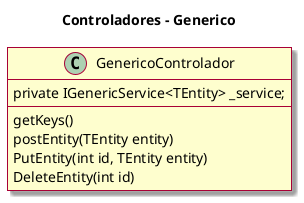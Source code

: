 @startuml presentacion
skin rose
skinparam linetype polyline

title Controladores - Generico

class GenericoControlador {
    private IGenericService<TEntity> _service;
    getKeys()
    postEntity(TEntity entity)
    PutEntity(int id, TEntity entity)
    DeleteEntity(int id)
}

@enduml
